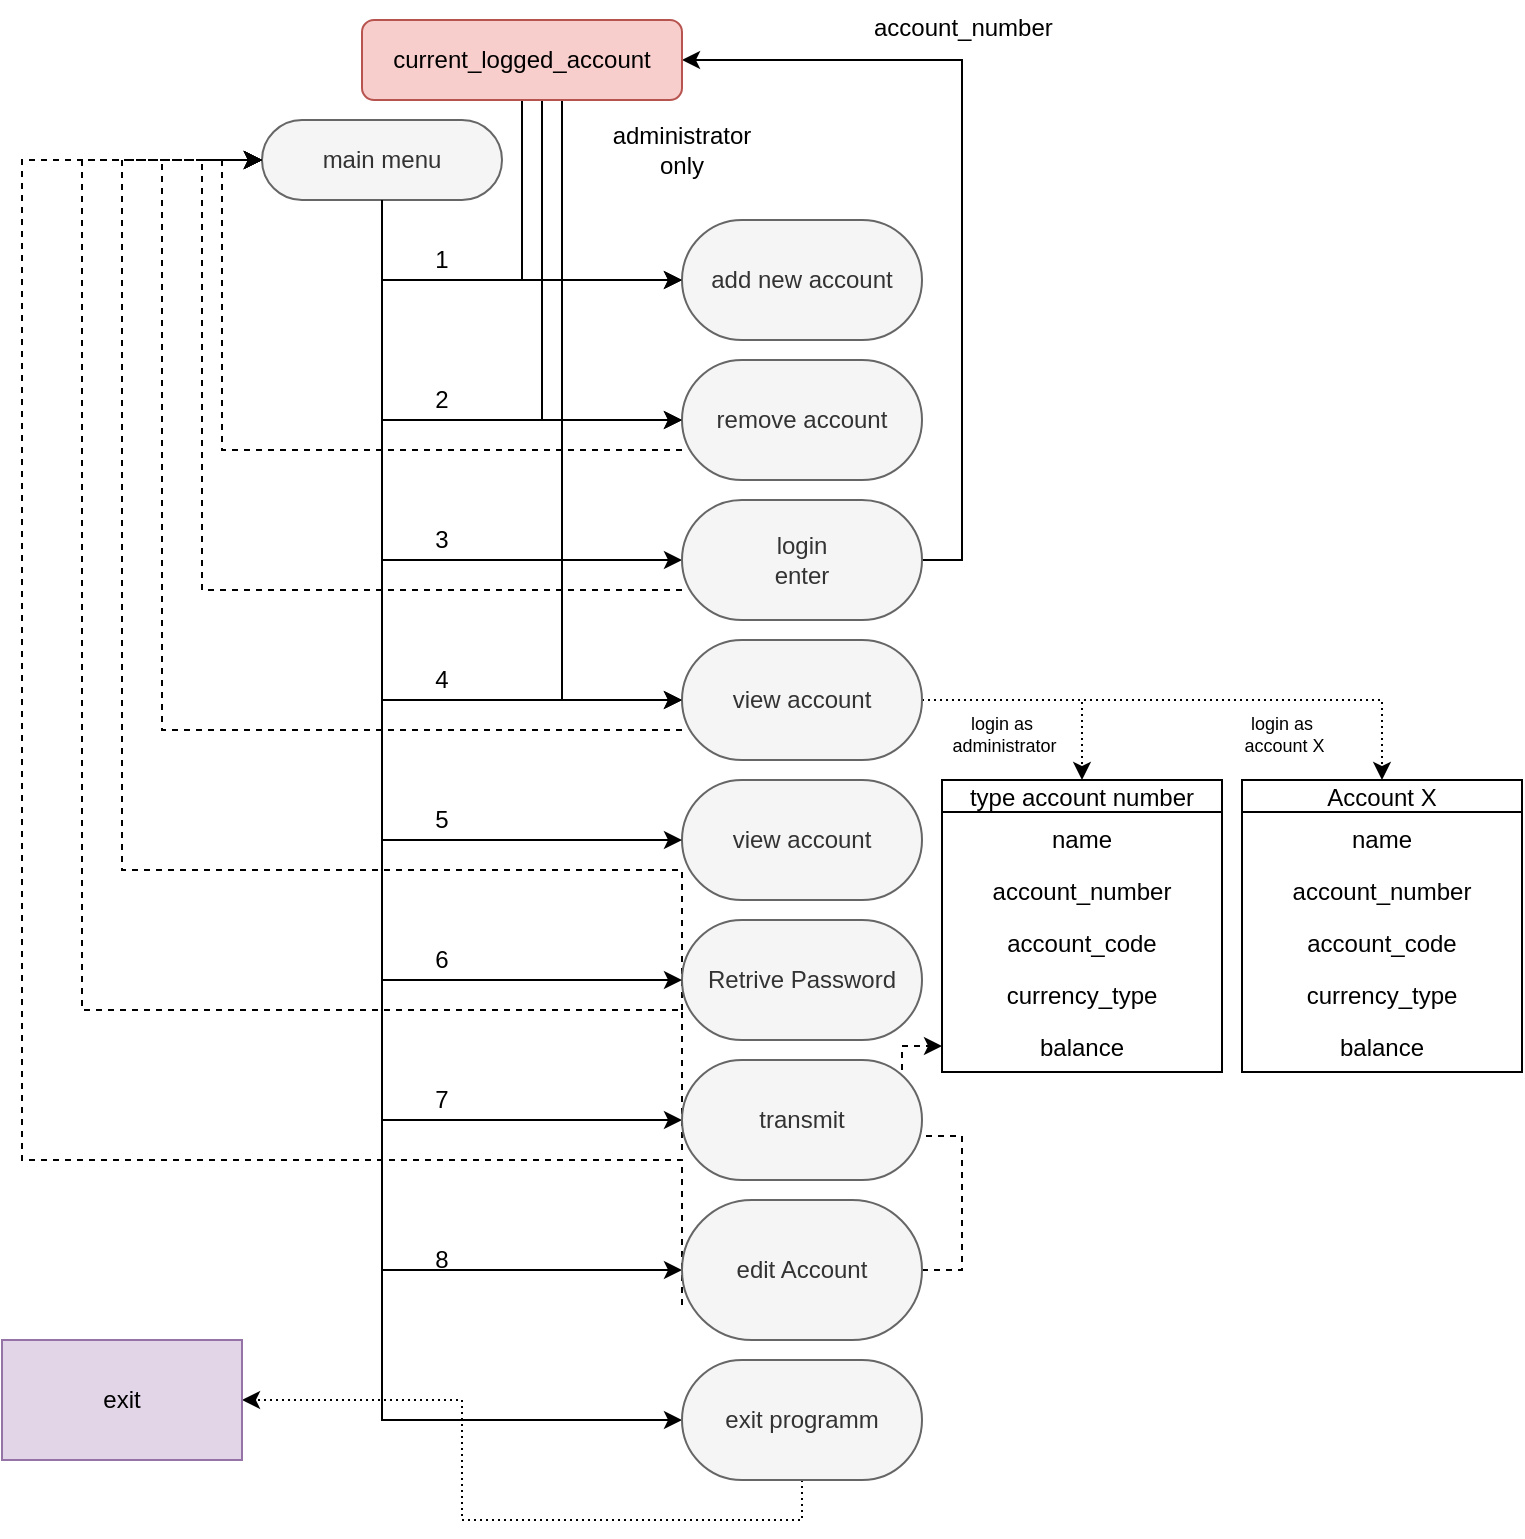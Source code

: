<mxfile version="14.8.6" type="github">
  <diagram id="C5RBs43oDa-KdzZeNtuy" name="Page-1">
    <mxGraphModel dx="1502" dy="635" grid="1" gridSize="10" guides="1" tooltips="1" connect="1" arrows="1" fold="1" page="1" pageScale="1" pageWidth="827" pageHeight="1169" math="0" shadow="0">
      <root>
        <mxCell id="WIyWlLk6GJQsqaUBKTNV-0" />
        <mxCell id="WIyWlLk6GJQsqaUBKTNV-1" parent="WIyWlLk6GJQsqaUBKTNV-0" />
        <mxCell id="K_HxXHLluWHHXrt_VRoT-6" style="edgeStyle=orthogonalEdgeStyle;rounded=0;orthogonalLoop=1;jettySize=auto;html=1;exitX=0.5;exitY=1;exitDx=0;exitDy=0;entryX=0;entryY=0.5;entryDx=0;entryDy=0;" parent="WIyWlLk6GJQsqaUBKTNV-1" source="WIyWlLk6GJQsqaUBKTNV-3" target="K_HxXHLluWHHXrt_VRoT-0" edge="1">
          <mxGeometry relative="1" as="geometry" />
        </mxCell>
        <mxCell id="K_HxXHLluWHHXrt_VRoT-7" style="edgeStyle=orthogonalEdgeStyle;rounded=0;orthogonalLoop=1;jettySize=auto;html=1;exitX=0.5;exitY=1;exitDx=0;exitDy=0;entryX=0;entryY=0.5;entryDx=0;entryDy=0;" parent="WIyWlLk6GJQsqaUBKTNV-1" source="WIyWlLk6GJQsqaUBKTNV-3" target="K_HxXHLluWHHXrt_VRoT-2" edge="1">
          <mxGeometry relative="1" as="geometry" />
        </mxCell>
        <mxCell id="K_HxXHLluWHHXrt_VRoT-78" style="edgeStyle=orthogonalEdgeStyle;rounded=0;orthogonalLoop=1;jettySize=auto;html=1;exitX=0.5;exitY=1;exitDx=0;exitDy=0;entryX=0;entryY=0.5;entryDx=0;entryDy=0;fontSize=9;" parent="WIyWlLk6GJQsqaUBKTNV-1" source="WIyWlLk6GJQsqaUBKTNV-3" target="K_HxXHLluWHHXrt_VRoT-76" edge="1">
          <mxGeometry relative="1" as="geometry" />
        </mxCell>
        <mxCell id="K_HxXHLluWHHXrt_VRoT-80" style="edgeStyle=orthogonalEdgeStyle;rounded=0;orthogonalLoop=1;jettySize=auto;html=1;exitX=0.5;exitY=1;exitDx=0;exitDy=0;entryX=0;entryY=0.5;entryDx=0;entryDy=0;fontSize=9;" parent="WIyWlLk6GJQsqaUBKTNV-1" source="WIyWlLk6GJQsqaUBKTNV-3" target="K_HxXHLluWHHXrt_VRoT-29" edge="1">
          <mxGeometry relative="1" as="geometry" />
        </mxCell>
        <mxCell id="K_HxXHLluWHHXrt_VRoT-81" style="edgeStyle=orthogonalEdgeStyle;rounded=0;orthogonalLoop=1;jettySize=auto;html=1;exitX=0.5;exitY=1;exitDx=0;exitDy=0;entryX=0;entryY=0.5;entryDx=0;entryDy=0;fontSize=9;" parent="WIyWlLk6GJQsqaUBKTNV-1" source="WIyWlLk6GJQsqaUBKTNV-3" target="K_HxXHLluWHHXrt_VRoT-31" edge="1">
          <mxGeometry relative="1" as="geometry" />
        </mxCell>
        <mxCell id="WIyWlLk6GJQsqaUBKTNV-3" value="main menu" style="rounded=1;whiteSpace=wrap;html=1;fontSize=12;glass=0;strokeWidth=1;shadow=0;fillColor=#f5f5f5;strokeColor=#666666;fontColor=#333333;arcSize=50;" parent="WIyWlLk6GJQsqaUBKTNV-1" vertex="1">
          <mxGeometry x="160" y="180" width="120" height="40" as="geometry" />
        </mxCell>
        <mxCell id="K_HxXHLluWHHXrt_VRoT-0" value="add new account" style="rounded=1;whiteSpace=wrap;html=1;fillColor=#f5f5f5;strokeColor=#666666;fontColor=#333333;shadow=0;strokeWidth=1;glass=0;arcSize=50;" parent="WIyWlLk6GJQsqaUBKTNV-1" vertex="1">
          <mxGeometry x="370" y="230" width="120" height="60" as="geometry" />
        </mxCell>
        <mxCell id="K_HxXHLluWHHXrt_VRoT-37" style="edgeStyle=orthogonalEdgeStyle;rounded=0;orthogonalLoop=1;jettySize=auto;html=1;exitX=0;exitY=0.75;exitDx=0;exitDy=0;dashed=1;entryX=0;entryY=0.5;entryDx=0;entryDy=0;" parent="WIyWlLk6GJQsqaUBKTNV-1" source="K_HxXHLluWHHXrt_VRoT-2" target="WIyWlLk6GJQsqaUBKTNV-3" edge="1">
          <mxGeometry relative="1" as="geometry">
            <mxPoint x="160" y="200" as="targetPoint" />
          </mxGeometry>
        </mxCell>
        <mxCell id="K_HxXHLluWHHXrt_VRoT-2" value="remove account" style="rounded=1;whiteSpace=wrap;html=1;fillColor=#f5f5f5;strokeColor=#666666;fontColor=#333333;shadow=0;strokeWidth=1;glass=0;arcSize=50;" parent="WIyWlLk6GJQsqaUBKTNV-1" vertex="1">
          <mxGeometry x="370" y="300" width="120" height="60" as="geometry" />
        </mxCell>
        <mxCell id="K_HxXHLluWHHXrt_VRoT-8" style="edgeStyle=orthogonalEdgeStyle;rounded=0;orthogonalLoop=1;jettySize=auto;html=1;entryX=0;entryY=0.5;entryDx=0;entryDy=0;exitX=0.5;exitY=1;exitDx=0;exitDy=0;" parent="WIyWlLk6GJQsqaUBKTNV-1" source="WIyWlLk6GJQsqaUBKTNV-3" target="K_HxXHLluWHHXrt_VRoT-10" edge="1">
          <mxGeometry relative="1" as="geometry">
            <mxPoint x="220" y="220" as="sourcePoint" />
          </mxGeometry>
        </mxCell>
        <mxCell id="K_HxXHLluWHHXrt_VRoT-9" style="edgeStyle=orthogonalEdgeStyle;rounded=0;orthogonalLoop=1;jettySize=auto;html=1;exitX=0.5;exitY=1;exitDx=0;exitDy=0;entryX=0;entryY=0.5;entryDx=0;entryDy=0;" parent="WIyWlLk6GJQsqaUBKTNV-1" source="WIyWlLk6GJQsqaUBKTNV-3" target="K_HxXHLluWHHXrt_VRoT-11" edge="1">
          <mxGeometry relative="1" as="geometry">
            <mxPoint x="220" y="370" as="sourcePoint" />
          </mxGeometry>
        </mxCell>
        <mxCell id="K_HxXHLluWHHXrt_VRoT-25" style="edgeStyle=orthogonalEdgeStyle;rounded=0;orthogonalLoop=1;jettySize=auto;html=1;exitX=1;exitY=0.5;exitDx=0;exitDy=0;entryX=1;entryY=0.5;entryDx=0;entryDy=0;" parent="WIyWlLk6GJQsqaUBKTNV-1" source="K_HxXHLluWHHXrt_VRoT-10" target="K_HxXHLluWHHXrt_VRoT-20" edge="1">
          <mxGeometry relative="1" as="geometry" />
        </mxCell>
        <mxCell id="K_HxXHLluWHHXrt_VRoT-36" style="edgeStyle=orthogonalEdgeStyle;rounded=0;orthogonalLoop=1;jettySize=auto;html=1;exitX=0;exitY=0.75;exitDx=0;exitDy=0;entryX=0;entryY=0.5;entryDx=0;entryDy=0;dashed=1;" parent="WIyWlLk6GJQsqaUBKTNV-1" source="K_HxXHLluWHHXrt_VRoT-10" target="WIyWlLk6GJQsqaUBKTNV-3" edge="1">
          <mxGeometry relative="1" as="geometry">
            <Array as="points">
              <mxPoint x="130" y="415" />
              <mxPoint x="130" y="200" />
            </Array>
          </mxGeometry>
        </mxCell>
        <mxCell id="K_HxXHLluWHHXrt_VRoT-10" value="login&lt;br&gt;enter" style="rounded=1;whiteSpace=wrap;html=1;fillColor=#f5f5f5;strokeColor=#666666;fontColor=#333333;shadow=0;strokeWidth=1;glass=0;arcSize=50;" parent="WIyWlLk6GJQsqaUBKTNV-1" vertex="1">
          <mxGeometry x="370" y="370" width="120" height="60" as="geometry" />
        </mxCell>
        <mxCell id="K_HxXHLluWHHXrt_VRoT-38" style="edgeStyle=orthogonalEdgeStyle;rounded=0;orthogonalLoop=1;jettySize=auto;html=1;exitX=0;exitY=0.75;exitDx=0;exitDy=0;entryX=0;entryY=0.5;entryDx=0;entryDy=0;dashed=1;" parent="WIyWlLk6GJQsqaUBKTNV-1" source="K_HxXHLluWHHXrt_VRoT-11" target="WIyWlLk6GJQsqaUBKTNV-3" edge="1">
          <mxGeometry relative="1" as="geometry">
            <Array as="points">
              <mxPoint x="110" y="485" />
              <mxPoint x="110" y="200" />
            </Array>
          </mxGeometry>
        </mxCell>
        <mxCell id="K_HxXHLluWHHXrt_VRoT-51" style="edgeStyle=orthogonalEdgeStyle;rounded=0;orthogonalLoop=1;jettySize=auto;html=1;exitX=1;exitY=0.5;exitDx=0;exitDy=0;entryX=0.5;entryY=0;entryDx=0;entryDy=0;dashed=1;dashPattern=1 2;" parent="WIyWlLk6GJQsqaUBKTNV-1" source="K_HxXHLluWHHXrt_VRoT-11" target="K_HxXHLluWHHXrt_VRoT-45" edge="1">
          <mxGeometry relative="1" as="geometry" />
        </mxCell>
        <mxCell id="K_HxXHLluWHHXrt_VRoT-66" style="edgeStyle=orthogonalEdgeStyle;rounded=0;orthogonalLoop=1;jettySize=auto;html=1;exitX=1;exitY=0.5;exitDx=0;exitDy=0;entryX=0.5;entryY=0;entryDx=0;entryDy=0;dashed=1;dashPattern=1 2;" parent="WIyWlLk6GJQsqaUBKTNV-1" source="K_HxXHLluWHHXrt_VRoT-11" target="K_HxXHLluWHHXrt_VRoT-67" edge="1">
          <mxGeometry relative="1" as="geometry">
            <mxPoint x="670" y="520.0" as="targetPoint" />
          </mxGeometry>
        </mxCell>
        <mxCell id="K_HxXHLluWHHXrt_VRoT-11" value="view account" style="rounded=1;whiteSpace=wrap;html=1;fillColor=#f5f5f5;strokeColor=#666666;fontColor=#333333;shadow=0;strokeWidth=1;glass=0;arcSize=50;" parent="WIyWlLk6GJQsqaUBKTNV-1" vertex="1">
          <mxGeometry x="370" y="440" width="120" height="60" as="geometry" />
        </mxCell>
        <mxCell id="K_HxXHLluWHHXrt_VRoT-39" style="edgeStyle=orthogonalEdgeStyle;rounded=0;orthogonalLoop=1;jettySize=auto;html=1;exitX=0;exitY=0.75;exitDx=0;exitDy=0;dashed=1;" parent="WIyWlLk6GJQsqaUBKTNV-1" source="K_HxXHLluWHHXrt_VRoT-13" edge="1">
          <mxGeometry relative="1" as="geometry">
            <mxPoint x="160" y="200" as="targetPoint" />
            <Array as="points">
              <mxPoint x="90" y="555" />
              <mxPoint x="90" y="200" />
            </Array>
          </mxGeometry>
        </mxCell>
        <mxCell id="K_HxXHLluWHHXrt_VRoT-13" value="Retrive Password" style="rounded=1;whiteSpace=wrap;html=1;fillColor=#f5f5f5;strokeColor=#666666;fontColor=#333333;shadow=0;strokeWidth=1;glass=0;arcSize=50;" parent="WIyWlLk6GJQsqaUBKTNV-1" vertex="1">
          <mxGeometry x="370" y="580" width="120" height="60" as="geometry" />
        </mxCell>
        <mxCell id="K_HxXHLluWHHXrt_VRoT-14" style="edgeStyle=orthogonalEdgeStyle;rounded=0;orthogonalLoop=1;jettySize=auto;html=1;exitX=0.5;exitY=1;exitDx=0;exitDy=0;entryX=0;entryY=0.5;entryDx=0;entryDy=0;" parent="WIyWlLk6GJQsqaUBKTNV-1" target="K_HxXHLluWHHXrt_VRoT-13" edge="1">
          <mxGeometry relative="1" as="geometry">
            <mxPoint x="220" y="290" as="sourcePoint" />
            <Array as="points">
              <mxPoint x="220" y="610" />
            </Array>
          </mxGeometry>
        </mxCell>
        <mxCell id="K_HxXHLluWHHXrt_VRoT-15" value="1" style="text;html=1;strokeColor=none;fillColor=none;align=center;verticalAlign=middle;whiteSpace=wrap;rounded=0;" parent="WIyWlLk6GJQsqaUBKTNV-1" vertex="1">
          <mxGeometry x="230" y="240" width="40" height="20" as="geometry" />
        </mxCell>
        <mxCell id="K_HxXHLluWHHXrt_VRoT-16" value="2" style="text;html=1;strokeColor=none;fillColor=none;align=center;verticalAlign=middle;whiteSpace=wrap;rounded=0;" parent="WIyWlLk6GJQsqaUBKTNV-1" vertex="1">
          <mxGeometry x="230" y="310" width="40" height="20" as="geometry" />
        </mxCell>
        <mxCell id="K_HxXHLluWHHXrt_VRoT-17" value="3" style="text;html=1;strokeColor=none;fillColor=none;align=center;verticalAlign=middle;whiteSpace=wrap;rounded=0;" parent="WIyWlLk6GJQsqaUBKTNV-1" vertex="1">
          <mxGeometry x="230" y="380" width="40" height="20" as="geometry" />
        </mxCell>
        <mxCell id="K_HxXHLluWHHXrt_VRoT-18" value="4" style="text;html=1;strokeColor=none;fillColor=none;align=center;verticalAlign=middle;whiteSpace=wrap;rounded=0;" parent="WIyWlLk6GJQsqaUBKTNV-1" vertex="1">
          <mxGeometry x="230" y="450" width="40" height="20" as="geometry" />
        </mxCell>
        <mxCell id="K_HxXHLluWHHXrt_VRoT-19" value="5" style="text;html=1;strokeColor=none;fillColor=none;align=center;verticalAlign=middle;whiteSpace=wrap;rounded=0;" parent="WIyWlLk6GJQsqaUBKTNV-1" vertex="1">
          <mxGeometry x="230" y="520" width="40" height="20" as="geometry" />
        </mxCell>
        <mxCell id="K_HxXHLluWHHXrt_VRoT-21" style="edgeStyle=orthogonalEdgeStyle;rounded=0;orthogonalLoop=1;jettySize=auto;html=1;exitX=0.5;exitY=1;exitDx=0;exitDy=0;entryX=0;entryY=0.5;entryDx=0;entryDy=0;" parent="WIyWlLk6GJQsqaUBKTNV-1" source="K_HxXHLluWHHXrt_VRoT-20" target="K_HxXHLluWHHXrt_VRoT-0" edge="1">
          <mxGeometry relative="1" as="geometry" />
        </mxCell>
        <mxCell id="K_HxXHLluWHHXrt_VRoT-23" style="edgeStyle=orthogonalEdgeStyle;rounded=0;orthogonalLoop=1;jettySize=auto;html=1;exitX=0.5;exitY=1;exitDx=0;exitDy=0;entryX=0;entryY=0.5;entryDx=0;entryDy=0;" parent="WIyWlLk6GJQsqaUBKTNV-1" source="K_HxXHLluWHHXrt_VRoT-20" target="K_HxXHLluWHHXrt_VRoT-2" edge="1">
          <mxGeometry relative="1" as="geometry">
            <Array as="points">
              <mxPoint x="300" y="170" />
              <mxPoint x="300" y="330" />
            </Array>
          </mxGeometry>
        </mxCell>
        <mxCell id="K_HxXHLluWHHXrt_VRoT-58" style="edgeStyle=orthogonalEdgeStyle;rounded=0;orthogonalLoop=1;jettySize=auto;html=1;exitX=0.5;exitY=1;exitDx=0;exitDy=0;entryX=0;entryY=0.5;entryDx=0;entryDy=0;" parent="WIyWlLk6GJQsqaUBKTNV-1" source="K_HxXHLluWHHXrt_VRoT-20" target="K_HxXHLluWHHXrt_VRoT-11" edge="1">
          <mxGeometry relative="1" as="geometry">
            <Array as="points">
              <mxPoint x="310" y="170" />
              <mxPoint x="310" y="470" />
            </Array>
          </mxGeometry>
        </mxCell>
        <mxCell id="K_HxXHLluWHHXrt_VRoT-20" value="current_logged_account" style="rounded=1;whiteSpace=wrap;html=1;fontSize=12;glass=0;strokeWidth=1;shadow=0;fillColor=#f8cecc;strokeColor=#b85450;" parent="WIyWlLk6GJQsqaUBKTNV-1" vertex="1">
          <mxGeometry x="210" y="130" width="160" height="40" as="geometry" />
        </mxCell>
        <mxCell id="K_HxXHLluWHHXrt_VRoT-22" value="administrator&lt;br&gt;only" style="text;html=1;strokeColor=none;fillColor=none;align=center;verticalAlign=middle;whiteSpace=wrap;rounded=0;" parent="WIyWlLk6GJQsqaUBKTNV-1" vertex="1">
          <mxGeometry x="330" y="180" width="80" height="30" as="geometry" />
        </mxCell>
        <mxCell id="K_HxXHLluWHHXrt_VRoT-83" style="edgeStyle=orthogonalEdgeStyle;rounded=0;orthogonalLoop=1;jettySize=auto;html=1;entryX=0;entryY=0.5;entryDx=0;entryDy=0;fontSize=9;dashed=1;exitX=0;exitY=0.75;exitDx=0;exitDy=0;" parent="WIyWlLk6GJQsqaUBKTNV-1" source="K_HxXHLluWHHXrt_VRoT-29" target="WIyWlLk6GJQsqaUBKTNV-3" edge="1">
          <mxGeometry relative="1" as="geometry">
            <mxPoint x="340" y="690" as="sourcePoint" />
            <Array as="points">
              <mxPoint x="370" y="700" />
              <mxPoint x="40" y="700" />
              <mxPoint x="40" y="200" />
            </Array>
          </mxGeometry>
        </mxCell>
        <mxCell id="K_HxXHLluWHHXrt_VRoT-85" style="edgeStyle=orthogonalEdgeStyle;rounded=0;orthogonalLoop=1;jettySize=auto;html=1;exitX=1;exitY=0.5;exitDx=0;exitDy=0;dashed=1;fontSize=9;" parent="WIyWlLk6GJQsqaUBKTNV-1" source="K_HxXHLluWHHXrt_VRoT-29" target="K_HxXHLluWHHXrt_VRoT-50" edge="1">
          <mxGeometry relative="1" as="geometry" />
        </mxCell>
        <mxCell id="K_HxXHLluWHHXrt_VRoT-29" value="edit Account" style="rounded=1;whiteSpace=wrap;html=1;fillColor=#f5f5f5;strokeColor=#666666;fontColor=#333333;shadow=0;strokeWidth=1;glass=0;arcSize=50;" parent="WIyWlLk6GJQsqaUBKTNV-1" vertex="1">
          <mxGeometry x="370" y="720" width="120" height="70" as="geometry" />
        </mxCell>
        <mxCell id="K_HxXHLluWHHXrt_VRoT-77" style="edgeStyle=orthogonalEdgeStyle;rounded=0;orthogonalLoop=1;jettySize=auto;html=1;exitX=0.5;exitY=1;exitDx=0;exitDy=0;entryX=1;entryY=0.5;entryDx=0;entryDy=0;dashed=1;dashPattern=1 2;fontSize=9;" parent="WIyWlLk6GJQsqaUBKTNV-1" source="K_HxXHLluWHHXrt_VRoT-31" target="K_HxXHLluWHHXrt_VRoT-56" edge="1">
          <mxGeometry relative="1" as="geometry" />
        </mxCell>
        <mxCell id="K_HxXHLluWHHXrt_VRoT-31" value="exit programm" style="rounded=1;whiteSpace=wrap;html=1;fillColor=#f5f5f5;strokeColor=#666666;fontColor=#333333;shadow=0;strokeWidth=1;glass=0;arcSize=50;" parent="WIyWlLk6GJQsqaUBKTNV-1" vertex="1">
          <mxGeometry x="370" y="800" width="120" height="60" as="geometry" />
        </mxCell>
        <mxCell id="K_HxXHLluWHHXrt_VRoT-33" value="6" style="text;html=1;strokeColor=none;fillColor=none;align=center;verticalAlign=middle;whiteSpace=wrap;rounded=0;" parent="WIyWlLk6GJQsqaUBKTNV-1" vertex="1">
          <mxGeometry x="230" y="590" width="40" height="20" as="geometry" />
        </mxCell>
        <mxCell id="K_HxXHLluWHHXrt_VRoT-34" value="7" style="text;html=1;strokeColor=none;fillColor=none;align=center;verticalAlign=middle;whiteSpace=wrap;rounded=0;" parent="WIyWlLk6GJQsqaUBKTNV-1" vertex="1">
          <mxGeometry x="230" y="660" width="40" height="20" as="geometry" />
        </mxCell>
        <mxCell id="K_HxXHLluWHHXrt_VRoT-45" value="type account number" style="swimlane;fontStyle=0;childLayout=stackLayout;horizontal=1;startSize=16;fillColor=none;horizontalStack=0;resizeParent=1;resizeParentMax=0;resizeLast=0;collapsible=1;marginBottom=0;align=center;" parent="WIyWlLk6GJQsqaUBKTNV-1" vertex="1">
          <mxGeometry x="500" y="510" width="140" height="146" as="geometry">
            <mxRectangle x="500" y="510" width="80" height="20" as="alternateBounds" />
          </mxGeometry>
        </mxCell>
        <mxCell id="K_HxXHLluWHHXrt_VRoT-46" value="name" style="text;strokeColor=none;fillColor=none;align=center;verticalAlign=top;spacingLeft=4;spacingRight=4;overflow=hidden;rotatable=0;points=[[0,0.5],[1,0.5]];portConstraint=eastwest;" parent="K_HxXHLluWHHXrt_VRoT-45" vertex="1">
          <mxGeometry y="16" width="140" height="26" as="geometry" />
        </mxCell>
        <mxCell id="K_HxXHLluWHHXrt_VRoT-47" value="account_number" style="text;strokeColor=none;fillColor=none;align=center;verticalAlign=top;spacingLeft=4;spacingRight=4;overflow=hidden;rotatable=0;points=[[0,0.5],[1,0.5]];portConstraint=eastwest;" parent="K_HxXHLluWHHXrt_VRoT-45" vertex="1">
          <mxGeometry y="42" width="140" height="26" as="geometry" />
        </mxCell>
        <mxCell id="K_HxXHLluWHHXrt_VRoT-48" value="account_code" style="text;strokeColor=none;fillColor=none;align=center;verticalAlign=top;spacingLeft=4;spacingRight=4;overflow=hidden;rotatable=0;points=[[0,0.5],[1,0.5]];portConstraint=eastwest;" parent="K_HxXHLluWHHXrt_VRoT-45" vertex="1">
          <mxGeometry y="68" width="140" height="26" as="geometry" />
        </mxCell>
        <mxCell id="K_HxXHLluWHHXrt_VRoT-49" value="currency_type" style="text;strokeColor=none;fillColor=none;align=center;verticalAlign=top;spacingLeft=4;spacingRight=4;overflow=hidden;rotatable=0;points=[[0,0.5],[1,0.5]];portConstraint=eastwest;" parent="K_HxXHLluWHHXrt_VRoT-45" vertex="1">
          <mxGeometry y="94" width="140" height="26" as="geometry" />
        </mxCell>
        <mxCell id="K_HxXHLluWHHXrt_VRoT-50" value="balance" style="text;strokeColor=none;fillColor=none;align=center;verticalAlign=top;spacingLeft=4;spacingRight=4;overflow=hidden;rotatable=0;points=[[0,0.5],[1,0.5]];portConstraint=eastwest;" parent="K_HxXHLluWHHXrt_VRoT-45" vertex="1">
          <mxGeometry y="120" width="140" height="26" as="geometry" />
        </mxCell>
        <mxCell id="K_HxXHLluWHHXrt_VRoT-54" value="account_number" style="text;strokeColor=none;fillColor=none;align=left;verticalAlign=top;spacingLeft=4;spacingRight=4;overflow=hidden;rotatable=0;points=[[0,0.5],[1,0.5]];portConstraint=eastwest;" parent="WIyWlLk6GJQsqaUBKTNV-1" vertex="1">
          <mxGeometry x="460" y="120" width="140" height="26" as="geometry" />
        </mxCell>
        <mxCell id="K_HxXHLluWHHXrt_VRoT-56" value="exit" style="rounded=0;whiteSpace=wrap;html=1;fillColor=#e1d5e7;strokeColor=#9673a6;" parent="WIyWlLk6GJQsqaUBKTNV-1" vertex="1">
          <mxGeometry x="30" y="790" width="120" height="60" as="geometry" />
        </mxCell>
        <mxCell id="K_HxXHLluWHHXrt_VRoT-52" value="login as&#xa; administrator" style="text;strokeColor=none;fillColor=none;align=center;verticalAlign=top;spacingLeft=4;spacingRight=4;overflow=hidden;rotatable=0;points=[[0,0.5],[1,0.5]];portConstraint=eastwest;fontSize=9;" parent="WIyWlLk6GJQsqaUBKTNV-1" vertex="1">
          <mxGeometry x="480" y="470" width="100" height="40" as="geometry" />
        </mxCell>
        <mxCell id="K_HxXHLluWHHXrt_VRoT-67" value="Account X" style="swimlane;fontStyle=0;childLayout=stackLayout;horizontal=1;startSize=16;fillColor=none;horizontalStack=0;resizeParent=1;resizeParentMax=0;resizeLast=0;collapsible=1;marginBottom=0;align=center;" parent="WIyWlLk6GJQsqaUBKTNV-1" vertex="1">
          <mxGeometry x="650" y="510" width="140" height="146" as="geometry">
            <mxRectangle x="500" y="510" width="80" height="20" as="alternateBounds" />
          </mxGeometry>
        </mxCell>
        <mxCell id="K_HxXHLluWHHXrt_VRoT-68" value="name" style="text;strokeColor=none;fillColor=none;align=center;verticalAlign=top;spacingLeft=4;spacingRight=4;overflow=hidden;rotatable=0;points=[[0,0.5],[1,0.5]];portConstraint=eastwest;" parent="K_HxXHLluWHHXrt_VRoT-67" vertex="1">
          <mxGeometry y="16" width="140" height="26" as="geometry" />
        </mxCell>
        <mxCell id="K_HxXHLluWHHXrt_VRoT-69" value="account_number" style="text;strokeColor=none;fillColor=none;align=center;verticalAlign=top;spacingLeft=4;spacingRight=4;overflow=hidden;rotatable=0;points=[[0,0.5],[1,0.5]];portConstraint=eastwest;" parent="K_HxXHLluWHHXrt_VRoT-67" vertex="1">
          <mxGeometry y="42" width="140" height="26" as="geometry" />
        </mxCell>
        <mxCell id="K_HxXHLluWHHXrt_VRoT-70" value="account_code" style="text;strokeColor=none;fillColor=none;align=center;verticalAlign=top;spacingLeft=4;spacingRight=4;overflow=hidden;rotatable=0;points=[[0,0.5],[1,0.5]];portConstraint=eastwest;" parent="K_HxXHLluWHHXrt_VRoT-67" vertex="1">
          <mxGeometry y="68" width="140" height="26" as="geometry" />
        </mxCell>
        <mxCell id="K_HxXHLluWHHXrt_VRoT-71" value="currency_type" style="text;strokeColor=none;fillColor=none;align=center;verticalAlign=top;spacingLeft=4;spacingRight=4;overflow=hidden;rotatable=0;points=[[0,0.5],[1,0.5]];portConstraint=eastwest;" parent="K_HxXHLluWHHXrt_VRoT-67" vertex="1">
          <mxGeometry y="94" width="140" height="26" as="geometry" />
        </mxCell>
        <mxCell id="K_HxXHLluWHHXrt_VRoT-72" value="balance" style="text;strokeColor=none;fillColor=none;align=center;verticalAlign=top;spacingLeft=4;spacingRight=4;overflow=hidden;rotatable=0;points=[[0,0.5],[1,0.5]];portConstraint=eastwest;" parent="K_HxXHLluWHHXrt_VRoT-67" vertex="1">
          <mxGeometry y="120" width="140" height="26" as="geometry" />
        </mxCell>
        <mxCell id="K_HxXHLluWHHXrt_VRoT-74" value="login as&#xa; account X" style="text;strokeColor=none;fillColor=none;align=center;verticalAlign=top;spacingLeft=4;spacingRight=4;overflow=hidden;rotatable=0;points=[[0,0.5],[1,0.5]];portConstraint=eastwest;fontSize=9;" parent="WIyWlLk6GJQsqaUBKTNV-1" vertex="1">
          <mxGeometry x="620" y="470" width="100" height="40" as="geometry" />
        </mxCell>
        <mxCell id="K_HxXHLluWHHXrt_VRoT-84" style="edgeStyle=orthogonalEdgeStyle;rounded=0;orthogonalLoop=1;jettySize=auto;html=1;exitX=0;exitY=0.75;exitDx=0;exitDy=0;entryX=0;entryY=0.5;entryDx=0;entryDy=0;dashed=1;fontSize=9;" parent="WIyWlLk6GJQsqaUBKTNV-1" source="K_HxXHLluWHHXrt_VRoT-76" target="WIyWlLk6GJQsqaUBKTNV-3" edge="1">
          <mxGeometry relative="1" as="geometry">
            <Array as="points">
              <mxPoint x="70" y="625" />
              <mxPoint x="70" y="200" />
            </Array>
          </mxGeometry>
        </mxCell>
        <mxCell id="K_HxXHLluWHHXrt_VRoT-76" value="transmit" style="rounded=1;whiteSpace=wrap;html=1;fillColor=#f5f5f5;strokeColor=#666666;fontColor=#333333;shadow=0;strokeWidth=1;glass=0;arcSize=50;" parent="WIyWlLk6GJQsqaUBKTNV-1" vertex="1">
          <mxGeometry x="370" y="650" width="120" height="60" as="geometry" />
        </mxCell>
        <mxCell id="K_HxXHLluWHHXrt_VRoT-82" value="8" style="text;html=1;strokeColor=none;fillColor=none;align=center;verticalAlign=middle;whiteSpace=wrap;rounded=0;" parent="WIyWlLk6GJQsqaUBKTNV-1" vertex="1">
          <mxGeometry x="230" y="740" width="40" height="20" as="geometry" />
        </mxCell>
        <mxCell id="YByhIEdTj9L0VfgoYyMY-0" value="view account" style="rounded=1;whiteSpace=wrap;html=1;fillColor=#f5f5f5;strokeColor=#666666;fontColor=#333333;shadow=0;strokeWidth=1;glass=0;arcSize=50;" vertex="1" parent="WIyWlLk6GJQsqaUBKTNV-1">
          <mxGeometry x="370" y="510" width="120" height="60" as="geometry" />
        </mxCell>
        <mxCell id="YByhIEdTj9L0VfgoYyMY-1" style="edgeStyle=orthogonalEdgeStyle;rounded=0;orthogonalLoop=1;jettySize=auto;html=1;exitX=0.5;exitY=1;exitDx=0;exitDy=0;entryX=0;entryY=0.5;entryDx=0;entryDy=0;" edge="1" target="YByhIEdTj9L0VfgoYyMY-0" parent="WIyWlLk6GJQsqaUBKTNV-1">
          <mxGeometry relative="1" as="geometry">
            <mxPoint x="220" y="290" as="sourcePoint" />
            <Array as="points">
              <mxPoint x="220" y="540" />
            </Array>
          </mxGeometry>
        </mxCell>
      </root>
    </mxGraphModel>
  </diagram>
</mxfile>
